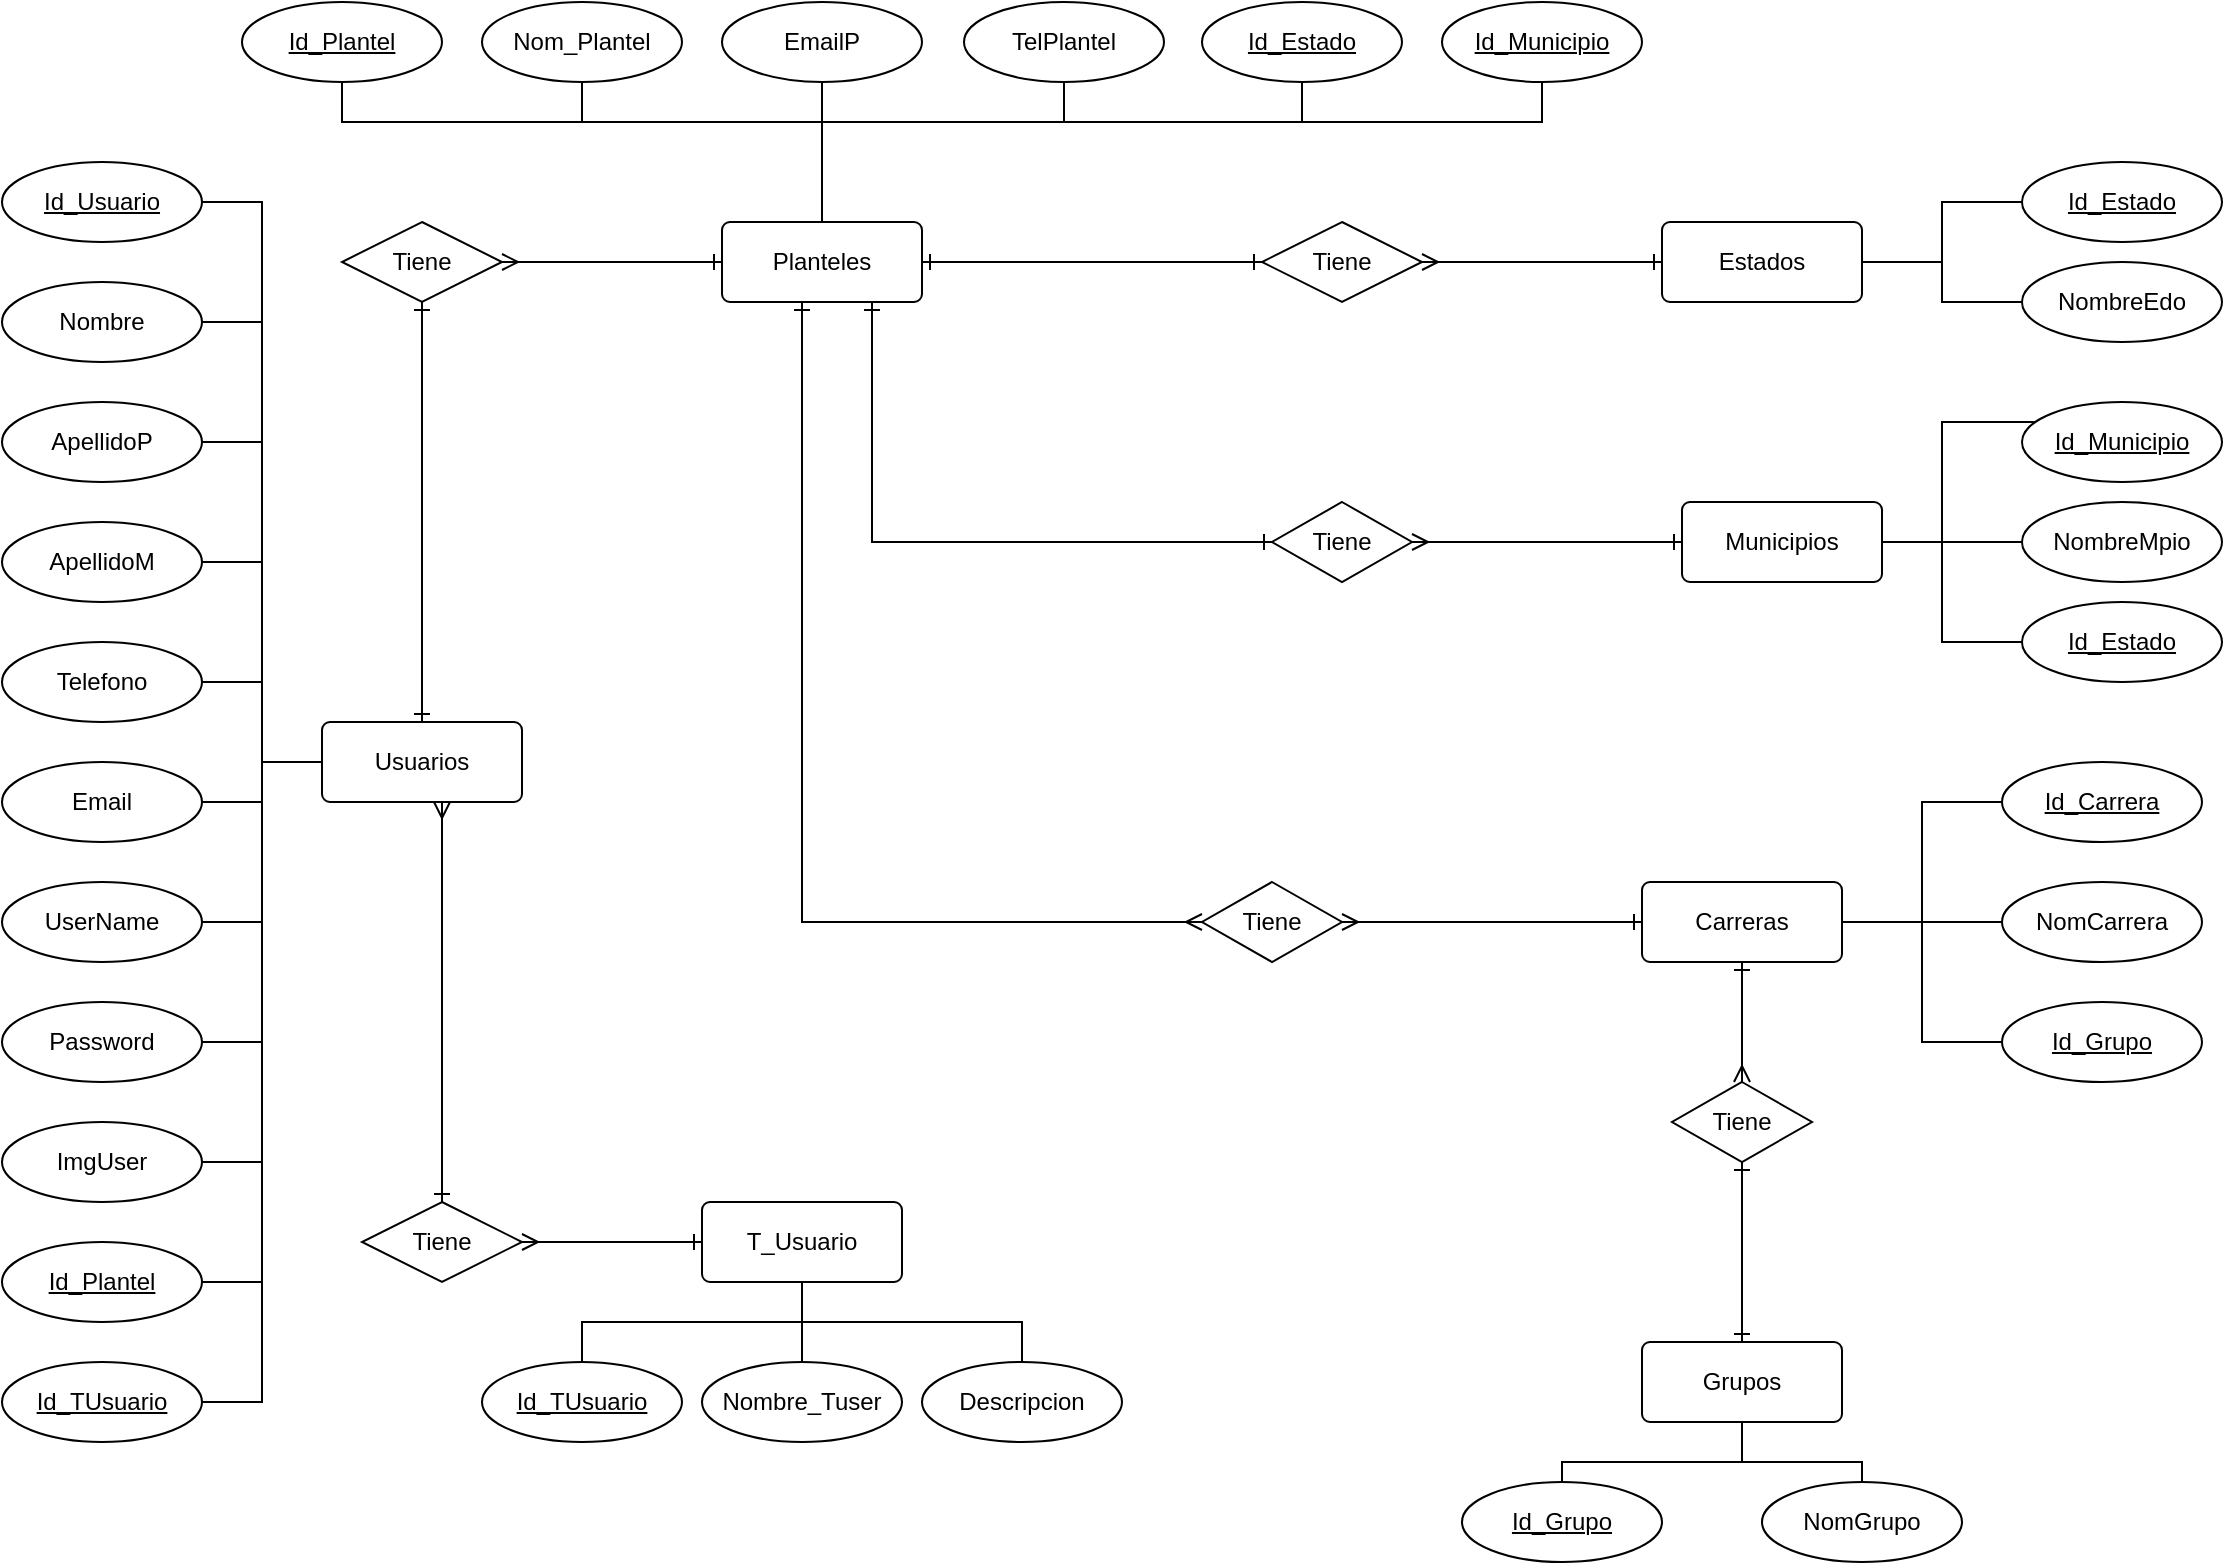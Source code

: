 <mxfile version="22.0.4" type="github">
  <diagram id="R2lEEEUBdFMjLlhIrx00" name="modelo_E-R">
    <mxGraphModel dx="1173" dy="1735" grid="1" gridSize="10" guides="1" tooltips="1" connect="1" arrows="1" fold="1" page="1" pageScale="1" pageWidth="850" pageHeight="1100" math="0" shadow="0" extFonts="Permanent Marker^https://fonts.googleapis.com/css?family=Permanent+Marker">
      <root>
        <mxCell id="0" />
        <mxCell id="1" parent="0" />
        <mxCell id="c_MIl92OtCC0vAHZhnYI-29" style="edgeStyle=orthogonalEdgeStyle;rounded=0;orthogonalLoop=1;jettySize=auto;html=1;entryX=0.5;entryY=0;entryDx=0;entryDy=0;startArrow=ERmany;startFill=0;endArrow=ERone;endFill=0;" edge="1" parent="1" source="c_MIl92OtCC0vAHZhnYI-3" target="c_MIl92OtCC0vAHZhnYI-27">
          <mxGeometry relative="1" as="geometry">
            <Array as="points">
              <mxPoint x="260" y="340" />
              <mxPoint x="260" y="340" />
            </Array>
          </mxGeometry>
        </mxCell>
        <mxCell id="c_MIl92OtCC0vAHZhnYI-3" value="Usuarios" style="rounded=1;arcSize=10;whiteSpace=wrap;html=1;align=center;" vertex="1" parent="1">
          <mxGeometry x="200" y="200" width="100" height="40" as="geometry" />
        </mxCell>
        <mxCell id="c_MIl92OtCC0vAHZhnYI-16" style="edgeStyle=orthogonalEdgeStyle;rounded=0;orthogonalLoop=1;jettySize=auto;html=1;entryX=0;entryY=0.5;entryDx=0;entryDy=0;endArrow=none;endFill=0;" edge="1" parent="1" source="c_MIl92OtCC0vAHZhnYI-4" target="c_MIl92OtCC0vAHZhnYI-3">
          <mxGeometry relative="1" as="geometry" />
        </mxCell>
        <mxCell id="c_MIl92OtCC0vAHZhnYI-4" value="Id_Usuario" style="ellipse;whiteSpace=wrap;html=1;align=center;fontStyle=4;" vertex="1" parent="1">
          <mxGeometry x="40" y="-80" width="100" height="40" as="geometry" />
        </mxCell>
        <mxCell id="c_MIl92OtCC0vAHZhnYI-17" style="edgeStyle=orthogonalEdgeStyle;rounded=0;orthogonalLoop=1;jettySize=auto;html=1;entryX=0;entryY=0.5;entryDx=0;entryDy=0;endArrow=none;endFill=0;" edge="1" parent="1" source="c_MIl92OtCC0vAHZhnYI-5" target="c_MIl92OtCC0vAHZhnYI-3">
          <mxGeometry relative="1" as="geometry" />
        </mxCell>
        <mxCell id="c_MIl92OtCC0vAHZhnYI-5" value="Nombre" style="ellipse;whiteSpace=wrap;html=1;align=center;" vertex="1" parent="1">
          <mxGeometry x="40" y="-20" width="100" height="40" as="geometry" />
        </mxCell>
        <mxCell id="c_MIl92OtCC0vAHZhnYI-18" style="edgeStyle=orthogonalEdgeStyle;rounded=0;orthogonalLoop=1;jettySize=auto;html=1;entryX=0;entryY=0.5;entryDx=0;entryDy=0;endArrow=none;endFill=0;" edge="1" parent="1" source="c_MIl92OtCC0vAHZhnYI-6" target="c_MIl92OtCC0vAHZhnYI-3">
          <mxGeometry relative="1" as="geometry" />
        </mxCell>
        <mxCell id="c_MIl92OtCC0vAHZhnYI-6" value="ApellidoP" style="ellipse;whiteSpace=wrap;html=1;align=center;" vertex="1" parent="1">
          <mxGeometry x="40" y="40" width="100" height="40" as="geometry" />
        </mxCell>
        <mxCell id="c_MIl92OtCC0vAHZhnYI-19" style="edgeStyle=orthogonalEdgeStyle;rounded=0;orthogonalLoop=1;jettySize=auto;html=1;entryX=0;entryY=0.5;entryDx=0;entryDy=0;endArrow=none;endFill=0;" edge="1" parent="1" source="c_MIl92OtCC0vAHZhnYI-7" target="c_MIl92OtCC0vAHZhnYI-3">
          <mxGeometry relative="1" as="geometry">
            <mxPoint x="150" y="190" as="targetPoint" />
          </mxGeometry>
        </mxCell>
        <mxCell id="c_MIl92OtCC0vAHZhnYI-7" value="ApellidoM" style="ellipse;whiteSpace=wrap;html=1;align=center;" vertex="1" parent="1">
          <mxGeometry x="40" y="100" width="100" height="40" as="geometry" />
        </mxCell>
        <mxCell id="c_MIl92OtCC0vAHZhnYI-20" style="edgeStyle=orthogonalEdgeStyle;rounded=0;orthogonalLoop=1;jettySize=auto;html=1;entryX=0;entryY=0.5;entryDx=0;entryDy=0;endArrow=none;endFill=0;" edge="1" parent="1" source="c_MIl92OtCC0vAHZhnYI-8" target="c_MIl92OtCC0vAHZhnYI-3">
          <mxGeometry relative="1" as="geometry" />
        </mxCell>
        <mxCell id="c_MIl92OtCC0vAHZhnYI-8" value="Telefono" style="ellipse;whiteSpace=wrap;html=1;align=center;" vertex="1" parent="1">
          <mxGeometry x="40" y="160" width="100" height="40" as="geometry" />
        </mxCell>
        <mxCell id="c_MIl92OtCC0vAHZhnYI-21" style="edgeStyle=orthogonalEdgeStyle;rounded=0;orthogonalLoop=1;jettySize=auto;html=1;exitX=1;exitY=0.5;exitDx=0;exitDy=0;entryX=0;entryY=0.5;entryDx=0;entryDy=0;endArrow=none;endFill=0;" edge="1" parent="1" source="c_MIl92OtCC0vAHZhnYI-9" target="c_MIl92OtCC0vAHZhnYI-3">
          <mxGeometry relative="1" as="geometry" />
        </mxCell>
        <mxCell id="c_MIl92OtCC0vAHZhnYI-9" value="Email" style="ellipse;whiteSpace=wrap;html=1;align=center;" vertex="1" parent="1">
          <mxGeometry x="40" y="220" width="100" height="40" as="geometry" />
        </mxCell>
        <mxCell id="c_MIl92OtCC0vAHZhnYI-22" style="edgeStyle=orthogonalEdgeStyle;rounded=0;orthogonalLoop=1;jettySize=auto;html=1;entryX=0;entryY=0.5;entryDx=0;entryDy=0;endArrow=none;endFill=0;" edge="1" parent="1" source="c_MIl92OtCC0vAHZhnYI-10" target="c_MIl92OtCC0vAHZhnYI-3">
          <mxGeometry relative="1" as="geometry" />
        </mxCell>
        <mxCell id="c_MIl92OtCC0vAHZhnYI-10" value="UserName" style="ellipse;whiteSpace=wrap;html=1;align=center;" vertex="1" parent="1">
          <mxGeometry x="40" y="280" width="100" height="40" as="geometry" />
        </mxCell>
        <mxCell id="c_MIl92OtCC0vAHZhnYI-23" style="edgeStyle=orthogonalEdgeStyle;rounded=0;orthogonalLoop=1;jettySize=auto;html=1;entryX=0;entryY=0.5;entryDx=0;entryDy=0;endArrow=none;endFill=0;" edge="1" parent="1" source="c_MIl92OtCC0vAHZhnYI-11" target="c_MIl92OtCC0vAHZhnYI-3">
          <mxGeometry relative="1" as="geometry" />
        </mxCell>
        <mxCell id="c_MIl92OtCC0vAHZhnYI-11" value="Password" style="ellipse;whiteSpace=wrap;html=1;align=center;" vertex="1" parent="1">
          <mxGeometry x="40" y="340" width="100" height="40" as="geometry" />
        </mxCell>
        <mxCell id="c_MIl92OtCC0vAHZhnYI-24" style="edgeStyle=orthogonalEdgeStyle;rounded=0;orthogonalLoop=1;jettySize=auto;html=1;entryX=0;entryY=0.5;entryDx=0;entryDy=0;endArrow=none;endFill=0;" edge="1" parent="1" source="c_MIl92OtCC0vAHZhnYI-12" target="c_MIl92OtCC0vAHZhnYI-3">
          <mxGeometry relative="1" as="geometry" />
        </mxCell>
        <mxCell id="c_MIl92OtCC0vAHZhnYI-12" value="ImgUser" style="ellipse;whiteSpace=wrap;html=1;align=center;" vertex="1" parent="1">
          <mxGeometry x="40" y="400" width="100" height="40" as="geometry" />
        </mxCell>
        <mxCell id="c_MIl92OtCC0vAHZhnYI-25" style="edgeStyle=orthogonalEdgeStyle;rounded=0;orthogonalLoop=1;jettySize=auto;html=1;entryX=0;entryY=0.5;entryDx=0;entryDy=0;endArrow=none;endFill=0;" edge="1" parent="1" source="c_MIl92OtCC0vAHZhnYI-14" target="c_MIl92OtCC0vAHZhnYI-3">
          <mxGeometry relative="1" as="geometry" />
        </mxCell>
        <mxCell id="c_MIl92OtCC0vAHZhnYI-14" value="Id_Plantel" style="ellipse;whiteSpace=wrap;html=1;align=center;fontStyle=4;" vertex="1" parent="1">
          <mxGeometry x="40" y="460" width="100" height="40" as="geometry" />
        </mxCell>
        <mxCell id="c_MIl92OtCC0vAHZhnYI-26" style="edgeStyle=orthogonalEdgeStyle;rounded=0;orthogonalLoop=1;jettySize=auto;html=1;exitX=1;exitY=0.5;exitDx=0;exitDy=0;entryX=0;entryY=0.5;entryDx=0;entryDy=0;endArrow=none;endFill=0;" edge="1" parent="1" source="c_MIl92OtCC0vAHZhnYI-15" target="c_MIl92OtCC0vAHZhnYI-3">
          <mxGeometry relative="1" as="geometry" />
        </mxCell>
        <mxCell id="c_MIl92OtCC0vAHZhnYI-15" value="Id_TUsuario" style="ellipse;whiteSpace=wrap;html=1;align=center;fontStyle=4;" vertex="1" parent="1">
          <mxGeometry x="40" y="520" width="100" height="40" as="geometry" />
        </mxCell>
        <mxCell id="c_MIl92OtCC0vAHZhnYI-30" value="" style="edgeStyle=orthogonalEdgeStyle;rounded=0;orthogonalLoop=1;jettySize=auto;html=1;endArrow=ERone;endFill=0;startArrow=ERmany;startFill=0;" edge="1" parent="1" source="c_MIl92OtCC0vAHZhnYI-27" target="c_MIl92OtCC0vAHZhnYI-28">
          <mxGeometry relative="1" as="geometry" />
        </mxCell>
        <mxCell id="c_MIl92OtCC0vAHZhnYI-27" value="Tiene" style="shape=rhombus;perimeter=rhombusPerimeter;whiteSpace=wrap;html=1;align=center;" vertex="1" parent="1">
          <mxGeometry x="220" y="440" width="80" height="40" as="geometry" />
        </mxCell>
        <mxCell id="c_MIl92OtCC0vAHZhnYI-28" value="T_Usuario" style="rounded=1;arcSize=10;whiteSpace=wrap;html=1;align=center;" vertex="1" parent="1">
          <mxGeometry x="390" y="440" width="100" height="40" as="geometry" />
        </mxCell>
        <mxCell id="c_MIl92OtCC0vAHZhnYI-77" style="edgeStyle=orthogonalEdgeStyle;rounded=0;orthogonalLoop=1;jettySize=auto;html=1;entryX=0.5;entryY=1;entryDx=0;entryDy=0;endArrow=none;endFill=0;exitX=0.5;exitY=0;exitDx=0;exitDy=0;" edge="1" parent="1" source="c_MIl92OtCC0vAHZhnYI-31" target="c_MIl92OtCC0vAHZhnYI-28">
          <mxGeometry relative="1" as="geometry">
            <Array as="points">
              <mxPoint x="330" y="500" />
              <mxPoint x="440" y="500" />
            </Array>
          </mxGeometry>
        </mxCell>
        <mxCell id="c_MIl92OtCC0vAHZhnYI-31" value="Id_TUsuario" style="ellipse;whiteSpace=wrap;html=1;align=center;fontStyle=4;" vertex="1" parent="1">
          <mxGeometry x="280" y="520" width="100" height="40" as="geometry" />
        </mxCell>
        <mxCell id="c_MIl92OtCC0vAHZhnYI-78" value="" style="edgeStyle=orthogonalEdgeStyle;rounded=0;orthogonalLoop=1;jettySize=auto;html=1;endArrow=none;endFill=0;" edge="1" parent="1" source="c_MIl92OtCC0vAHZhnYI-32" target="c_MIl92OtCC0vAHZhnYI-28">
          <mxGeometry relative="1" as="geometry" />
        </mxCell>
        <mxCell id="c_MIl92OtCC0vAHZhnYI-32" value="Nombre_Tuser" style="ellipse;whiteSpace=wrap;html=1;align=center;fontStyle=0;" vertex="1" parent="1">
          <mxGeometry x="390" y="520" width="100" height="40" as="geometry" />
        </mxCell>
        <mxCell id="c_MIl92OtCC0vAHZhnYI-79" style="edgeStyle=orthogonalEdgeStyle;rounded=0;orthogonalLoop=1;jettySize=auto;html=1;entryX=0.5;entryY=1;entryDx=0;entryDy=0;endArrow=none;endFill=0;" edge="1" parent="1" source="c_MIl92OtCC0vAHZhnYI-33" target="c_MIl92OtCC0vAHZhnYI-28">
          <mxGeometry relative="1" as="geometry">
            <Array as="points">
              <mxPoint x="550" y="500" />
              <mxPoint x="440" y="500" />
            </Array>
          </mxGeometry>
        </mxCell>
        <mxCell id="c_MIl92OtCC0vAHZhnYI-33" value="Descripcion" style="ellipse;whiteSpace=wrap;html=1;align=center;fontStyle=0;" vertex="1" parent="1">
          <mxGeometry x="500" y="520" width="100" height="40" as="geometry" />
        </mxCell>
        <mxCell id="c_MIl92OtCC0vAHZhnYI-65" style="edgeStyle=orthogonalEdgeStyle;rounded=0;orthogonalLoop=1;jettySize=auto;html=1;endArrow=ERone;endFill=0;startArrow=ERone;startFill=0;" edge="1" parent="1" source="c_MIl92OtCC0vAHZhnYI-38" target="c_MIl92OtCC0vAHZhnYI-63">
          <mxGeometry relative="1" as="geometry" />
        </mxCell>
        <mxCell id="c_MIl92OtCC0vAHZhnYI-38" value="Planteles" style="rounded=1;arcSize=10;whiteSpace=wrap;html=1;align=center;" vertex="1" parent="1">
          <mxGeometry x="400" y="-50" width="100" height="40" as="geometry" />
        </mxCell>
        <mxCell id="c_MIl92OtCC0vAHZhnYI-47" style="edgeStyle=orthogonalEdgeStyle;rounded=0;orthogonalLoop=1;jettySize=auto;html=1;exitX=0.5;exitY=1;exitDx=0;exitDy=0;entryX=0.5;entryY=0;entryDx=0;entryDy=0;endArrow=none;endFill=0;" edge="1" parent="1" source="c_MIl92OtCC0vAHZhnYI-39" target="c_MIl92OtCC0vAHZhnYI-38">
          <mxGeometry relative="1" as="geometry">
            <Array as="points">
              <mxPoint x="210" y="-100" />
              <mxPoint x="450" y="-100" />
            </Array>
          </mxGeometry>
        </mxCell>
        <mxCell id="c_MIl92OtCC0vAHZhnYI-39" value="Id_Plantel" style="ellipse;whiteSpace=wrap;html=1;align=center;fontStyle=4;" vertex="1" parent="1">
          <mxGeometry x="160" y="-160" width="100" height="40" as="geometry" />
        </mxCell>
        <mxCell id="c_MIl92OtCC0vAHZhnYI-48" style="edgeStyle=orthogonalEdgeStyle;rounded=0;orthogonalLoop=1;jettySize=auto;html=1;entryX=0.5;entryY=0;entryDx=0;entryDy=0;endArrow=none;endFill=0;" edge="1" parent="1" source="c_MIl92OtCC0vAHZhnYI-41" target="c_MIl92OtCC0vAHZhnYI-38">
          <mxGeometry relative="1" as="geometry">
            <Array as="points">
              <mxPoint x="330" y="-100" />
              <mxPoint x="450" y="-100" />
            </Array>
          </mxGeometry>
        </mxCell>
        <mxCell id="c_MIl92OtCC0vAHZhnYI-41" value="Nom_Plantel" style="ellipse;whiteSpace=wrap;html=1;align=center;" vertex="1" parent="1">
          <mxGeometry x="280" y="-160" width="100" height="40" as="geometry" />
        </mxCell>
        <mxCell id="c_MIl92OtCC0vAHZhnYI-49" value="" style="edgeStyle=orthogonalEdgeStyle;rounded=0;orthogonalLoop=1;jettySize=auto;html=1;endArrow=none;endFill=0;" edge="1" parent="1" source="c_MIl92OtCC0vAHZhnYI-42" target="c_MIl92OtCC0vAHZhnYI-38">
          <mxGeometry relative="1" as="geometry" />
        </mxCell>
        <mxCell id="c_MIl92OtCC0vAHZhnYI-42" value="EmailP" style="ellipse;whiteSpace=wrap;html=1;align=center;" vertex="1" parent="1">
          <mxGeometry x="400" y="-160" width="100" height="40" as="geometry" />
        </mxCell>
        <mxCell id="c_MIl92OtCC0vAHZhnYI-50" style="edgeStyle=orthogonalEdgeStyle;rounded=0;orthogonalLoop=1;jettySize=auto;html=1;entryX=0.5;entryY=0;entryDx=0;entryDy=0;endArrow=none;endFill=0;" edge="1" parent="1" source="c_MIl92OtCC0vAHZhnYI-43" target="c_MIl92OtCC0vAHZhnYI-38">
          <mxGeometry relative="1" as="geometry">
            <Array as="points">
              <mxPoint x="571" y="-100" />
              <mxPoint x="450" y="-100" />
            </Array>
          </mxGeometry>
        </mxCell>
        <mxCell id="c_MIl92OtCC0vAHZhnYI-43" value="TelPlantel" style="ellipse;whiteSpace=wrap;html=1;align=center;" vertex="1" parent="1">
          <mxGeometry x="521" y="-160" width="100" height="40" as="geometry" />
        </mxCell>
        <mxCell id="c_MIl92OtCC0vAHZhnYI-52" style="edgeStyle=orthogonalEdgeStyle;rounded=0;orthogonalLoop=1;jettySize=auto;html=1;entryX=0.5;entryY=0;entryDx=0;entryDy=0;endArrow=none;endFill=0;" edge="1" parent="1" source="c_MIl92OtCC0vAHZhnYI-45" target="c_MIl92OtCC0vAHZhnYI-38">
          <mxGeometry relative="1" as="geometry">
            <Array as="points">
              <mxPoint x="810" y="-100" />
              <mxPoint x="450" y="-100" />
            </Array>
          </mxGeometry>
        </mxCell>
        <mxCell id="c_MIl92OtCC0vAHZhnYI-45" value="Id_Municipio" style="ellipse;whiteSpace=wrap;html=1;align=center;fontStyle=4;" vertex="1" parent="1">
          <mxGeometry x="760" y="-160" width="100" height="40" as="geometry" />
        </mxCell>
        <mxCell id="c_MIl92OtCC0vAHZhnYI-51" style="edgeStyle=orthogonalEdgeStyle;rounded=0;orthogonalLoop=1;jettySize=auto;html=1;entryX=0.5;entryY=0;entryDx=0;entryDy=0;endArrow=none;endFill=0;" edge="1" parent="1" source="c_MIl92OtCC0vAHZhnYI-46" target="c_MIl92OtCC0vAHZhnYI-38">
          <mxGeometry relative="1" as="geometry">
            <Array as="points">
              <mxPoint x="690" y="-100" />
              <mxPoint x="450" y="-100" />
            </Array>
          </mxGeometry>
        </mxCell>
        <mxCell id="c_MIl92OtCC0vAHZhnYI-46" value="Id_Estado" style="ellipse;whiteSpace=wrap;html=1;align=center;fontStyle=4;" vertex="1" parent="1">
          <mxGeometry x="640" y="-160" width="100" height="40" as="geometry" />
        </mxCell>
        <mxCell id="c_MIl92OtCC0vAHZhnYI-54" style="edgeStyle=orthogonalEdgeStyle;rounded=0;orthogonalLoop=1;jettySize=auto;html=1;startArrow=ERone;startFill=0;endArrow=ERone;endFill=0;" edge="1" parent="1" source="c_MIl92OtCC0vAHZhnYI-53" target="c_MIl92OtCC0vAHZhnYI-3">
          <mxGeometry relative="1" as="geometry" />
        </mxCell>
        <mxCell id="c_MIl92OtCC0vAHZhnYI-53" value="Tiene" style="shape=rhombus;perimeter=rhombusPerimeter;whiteSpace=wrap;html=1;align=center;" vertex="1" parent="1">
          <mxGeometry x="210" y="-50" width="80" height="40" as="geometry" />
        </mxCell>
        <mxCell id="c_MIl92OtCC0vAHZhnYI-55" style="edgeStyle=orthogonalEdgeStyle;rounded=0;orthogonalLoop=1;jettySize=auto;html=1;startArrow=ERone;startFill=0;endArrow=ERmany;endFill=0;entryX=1;entryY=0.5;entryDx=0;entryDy=0;exitX=0;exitY=0.5;exitDx=0;exitDy=0;" edge="1" parent="1" source="c_MIl92OtCC0vAHZhnYI-38" target="c_MIl92OtCC0vAHZhnYI-53">
          <mxGeometry relative="1" as="geometry">
            <mxPoint x="400" y="-60" as="sourcePoint" />
            <mxPoint x="330" y="180" as="targetPoint" />
            <Array as="points">
              <mxPoint x="340" y="-30" />
              <mxPoint x="340" y="-30" />
            </Array>
          </mxGeometry>
        </mxCell>
        <mxCell id="c_MIl92OtCC0vAHZhnYI-60" style="edgeStyle=orthogonalEdgeStyle;rounded=0;orthogonalLoop=1;jettySize=auto;html=1;endArrow=none;endFill=0;" edge="1" parent="1" source="c_MIl92OtCC0vAHZhnYI-57" target="c_MIl92OtCC0vAHZhnYI-58">
          <mxGeometry relative="1" as="geometry">
            <Array as="points">
              <mxPoint x="1010" y="-30" />
              <mxPoint x="1010" y="-60" />
            </Array>
          </mxGeometry>
        </mxCell>
        <mxCell id="c_MIl92OtCC0vAHZhnYI-61" style="edgeStyle=orthogonalEdgeStyle;rounded=0;orthogonalLoop=1;jettySize=auto;html=1;endArrow=none;endFill=0;" edge="1" parent="1" source="c_MIl92OtCC0vAHZhnYI-57" target="c_MIl92OtCC0vAHZhnYI-59">
          <mxGeometry relative="1" as="geometry" />
        </mxCell>
        <mxCell id="c_MIl92OtCC0vAHZhnYI-64" style="edgeStyle=orthogonalEdgeStyle;rounded=0;orthogonalLoop=1;jettySize=auto;html=1;entryX=1;entryY=0.5;entryDx=0;entryDy=0;endArrow=ERmany;endFill=0;startArrow=ERone;startFill=0;" edge="1" parent="1" source="c_MIl92OtCC0vAHZhnYI-57" target="c_MIl92OtCC0vAHZhnYI-63">
          <mxGeometry relative="1" as="geometry">
            <Array as="points">
              <mxPoint x="790" y="-30" />
              <mxPoint x="790" y="-30" />
            </Array>
          </mxGeometry>
        </mxCell>
        <mxCell id="c_MIl92OtCC0vAHZhnYI-57" value="Estados" style="rounded=1;arcSize=10;whiteSpace=wrap;html=1;align=center;" vertex="1" parent="1">
          <mxGeometry x="870" y="-50" width="100" height="40" as="geometry" />
        </mxCell>
        <mxCell id="c_MIl92OtCC0vAHZhnYI-58" value="Id_Estado" style="ellipse;whiteSpace=wrap;html=1;align=center;fontStyle=4;" vertex="1" parent="1">
          <mxGeometry x="1050" y="-80" width="100" height="40" as="geometry" />
        </mxCell>
        <mxCell id="c_MIl92OtCC0vAHZhnYI-59" value="NombreEdo" style="ellipse;whiteSpace=wrap;html=1;align=center;fontStyle=0;" vertex="1" parent="1">
          <mxGeometry x="1050" y="-30" width="100" height="40" as="geometry" />
        </mxCell>
        <mxCell id="c_MIl92OtCC0vAHZhnYI-63" value="Tiene" style="shape=rhombus;perimeter=rhombusPerimeter;whiteSpace=wrap;html=1;align=center;" vertex="1" parent="1">
          <mxGeometry x="670" y="-50" width="80" height="40" as="geometry" />
        </mxCell>
        <mxCell id="c_MIl92OtCC0vAHZhnYI-69" style="edgeStyle=orthogonalEdgeStyle;rounded=0;orthogonalLoop=1;jettySize=auto;html=1;endArrow=ERone;endFill=0;startArrow=ERmany;startFill=0;" edge="1" parent="1" source="c_MIl92OtCC0vAHZhnYI-66" target="c_MIl92OtCC0vAHZhnYI-68">
          <mxGeometry relative="1" as="geometry">
            <Array as="points">
              <mxPoint x="900" y="90" />
            </Array>
          </mxGeometry>
        </mxCell>
        <mxCell id="c_MIl92OtCC0vAHZhnYI-66" value="Tiene" style="shape=rhombus;perimeter=rhombusPerimeter;whiteSpace=wrap;html=1;align=center;" vertex="1" parent="1">
          <mxGeometry x="675" y="90" width="70" height="40" as="geometry" />
        </mxCell>
        <mxCell id="c_MIl92OtCC0vAHZhnYI-67" style="edgeStyle=orthogonalEdgeStyle;rounded=0;orthogonalLoop=1;jettySize=auto;html=1;endArrow=ERone;endFill=0;startArrow=ERone;startFill=0;entryX=0;entryY=0.5;entryDx=0;entryDy=0;exitX=0.75;exitY=1;exitDx=0;exitDy=0;" edge="1" parent="1" source="c_MIl92OtCC0vAHZhnYI-38" target="c_MIl92OtCC0vAHZhnYI-66">
          <mxGeometry relative="1" as="geometry">
            <mxPoint x="490" y="30" as="sourcePoint" />
            <mxPoint x="710" y="50" as="targetPoint" />
            <Array as="points">
              <mxPoint x="475" y="110" />
            </Array>
          </mxGeometry>
        </mxCell>
        <mxCell id="c_MIl92OtCC0vAHZhnYI-72" style="edgeStyle=orthogonalEdgeStyle;rounded=0;orthogonalLoop=1;jettySize=auto;html=1;endArrow=none;endFill=0;" edge="1" parent="1" source="c_MIl92OtCC0vAHZhnYI-68" target="c_MIl92OtCC0vAHZhnYI-70">
          <mxGeometry relative="1" as="geometry">
            <Array as="points">
              <mxPoint x="1010" y="110" />
              <mxPoint x="1010" y="50" />
            </Array>
          </mxGeometry>
        </mxCell>
        <mxCell id="c_MIl92OtCC0vAHZhnYI-73" style="edgeStyle=orthogonalEdgeStyle;rounded=0;orthogonalLoop=1;jettySize=auto;html=1;endArrow=none;endFill=0;" edge="1" parent="1" source="c_MIl92OtCC0vAHZhnYI-68" target="c_MIl92OtCC0vAHZhnYI-71">
          <mxGeometry relative="1" as="geometry">
            <Array as="points">
              <mxPoint x="1000" y="110" />
              <mxPoint x="1000" y="110" />
            </Array>
          </mxGeometry>
        </mxCell>
        <mxCell id="c_MIl92OtCC0vAHZhnYI-68" value="Municipios" style="rounded=1;arcSize=10;whiteSpace=wrap;html=1;align=center;" vertex="1" parent="1">
          <mxGeometry x="880" y="90" width="100" height="40" as="geometry" />
        </mxCell>
        <mxCell id="c_MIl92OtCC0vAHZhnYI-70" value="Id_Municipio" style="ellipse;whiteSpace=wrap;html=1;align=center;fontStyle=4;" vertex="1" parent="1">
          <mxGeometry x="1050" y="40" width="100" height="40" as="geometry" />
        </mxCell>
        <mxCell id="c_MIl92OtCC0vAHZhnYI-71" value="NombreMpio" style="ellipse;whiteSpace=wrap;html=1;align=center;fontStyle=0;" vertex="1" parent="1">
          <mxGeometry x="1050" y="90" width="100" height="40" as="geometry" />
        </mxCell>
        <mxCell id="c_MIl92OtCC0vAHZhnYI-74" value="Id_Estado" style="ellipse;whiteSpace=wrap;html=1;align=center;fontStyle=4;" vertex="1" parent="1">
          <mxGeometry x="1050" y="140" width="100" height="40" as="geometry" />
        </mxCell>
        <mxCell id="c_MIl92OtCC0vAHZhnYI-75" style="edgeStyle=orthogonalEdgeStyle;rounded=0;orthogonalLoop=1;jettySize=auto;html=1;endArrow=none;endFill=0;exitX=1;exitY=0.5;exitDx=0;exitDy=0;entryX=0;entryY=0.5;entryDx=0;entryDy=0;" edge="1" parent="1" source="c_MIl92OtCC0vAHZhnYI-68" target="c_MIl92OtCC0vAHZhnYI-74">
          <mxGeometry relative="1" as="geometry">
            <mxPoint x="1040" y="70" as="sourcePoint" />
            <mxPoint x="1130" y="100" as="targetPoint" />
            <Array as="points">
              <mxPoint x="980" y="110" />
              <mxPoint x="1010" y="110" />
              <mxPoint x="1010" y="160" />
            </Array>
          </mxGeometry>
        </mxCell>
        <mxCell id="c_MIl92OtCC0vAHZhnYI-88" style="edgeStyle=orthogonalEdgeStyle;rounded=0;orthogonalLoop=1;jettySize=auto;html=1;entryX=0;entryY=0.5;entryDx=0;entryDy=0;endArrow=none;endFill=0;" edge="1" parent="1" source="c_MIl92OtCC0vAHZhnYI-82" target="c_MIl92OtCC0vAHZhnYI-86">
          <mxGeometry relative="1" as="geometry">
            <Array as="points">
              <mxPoint x="1000" y="300" />
              <mxPoint x="1000" y="240" />
            </Array>
          </mxGeometry>
        </mxCell>
        <mxCell id="c_MIl92OtCC0vAHZhnYI-82" value="Carreras" style="rounded=1;arcSize=10;whiteSpace=wrap;html=1;align=center;" vertex="1" parent="1">
          <mxGeometry x="860" y="280" width="100" height="40" as="geometry" />
        </mxCell>
        <mxCell id="c_MIl92OtCC0vAHZhnYI-83" style="edgeStyle=orthogonalEdgeStyle;rounded=0;orthogonalLoop=1;jettySize=auto;html=1;endArrow=ERone;endFill=0;startArrow=ERmany;startFill=0;exitX=1;exitY=0.5;exitDx=0;exitDy=0;entryX=0;entryY=0.5;entryDx=0;entryDy=0;" edge="1" parent="1" source="c_MIl92OtCC0vAHZhnYI-84" target="c_MIl92OtCC0vAHZhnYI-82">
          <mxGeometry relative="1" as="geometry">
            <mxPoint x="850" y="259" as="targetPoint" />
            <Array as="points" />
            <mxPoint x="689.97" y="259.43" as="sourcePoint" />
          </mxGeometry>
        </mxCell>
        <mxCell id="c_MIl92OtCC0vAHZhnYI-84" value="Tiene" style="shape=rhombus;perimeter=rhombusPerimeter;whiteSpace=wrap;html=1;align=center;" vertex="1" parent="1">
          <mxGeometry x="640" y="280" width="70" height="40" as="geometry" />
        </mxCell>
        <mxCell id="c_MIl92OtCC0vAHZhnYI-85" style="edgeStyle=orthogonalEdgeStyle;rounded=0;orthogonalLoop=1;jettySize=auto;html=1;endArrow=ERmany;endFill=0;startArrow=ERone;startFill=0;exitX=0.4;exitY=0.966;exitDx=0;exitDy=0;exitPerimeter=0;" edge="1" parent="1">
          <mxGeometry relative="1" as="geometry">
            <mxPoint x="440" y="-10.0" as="sourcePoint" />
            <mxPoint x="640" y="300" as="targetPoint" />
            <Array as="points">
              <mxPoint x="440" y="300" />
              <mxPoint x="640" y="300" />
            </Array>
          </mxGeometry>
        </mxCell>
        <mxCell id="c_MIl92OtCC0vAHZhnYI-86" value="Id_Carrera" style="ellipse;whiteSpace=wrap;html=1;align=center;fontStyle=4;" vertex="1" parent="1">
          <mxGeometry x="1040" y="220" width="100" height="40" as="geometry" />
        </mxCell>
        <mxCell id="c_MIl92OtCC0vAHZhnYI-87" value="NomCarrera" style="ellipse;whiteSpace=wrap;html=1;align=center;" vertex="1" parent="1">
          <mxGeometry x="1040" y="280" width="100" height="40" as="geometry" />
        </mxCell>
        <mxCell id="c_MIl92OtCC0vAHZhnYI-89" style="edgeStyle=orthogonalEdgeStyle;rounded=0;orthogonalLoop=1;jettySize=auto;html=1;endArrow=none;endFill=0;" edge="1" parent="1" source="c_MIl92OtCC0vAHZhnYI-82">
          <mxGeometry relative="1" as="geometry">
            <mxPoint x="1040" y="300" as="targetPoint" />
            <Array as="points">
              <mxPoint x="1000" y="260" />
              <mxPoint x="1000" y="300" />
              <mxPoint x="1037" y="300" />
            </Array>
          </mxGeometry>
        </mxCell>
        <mxCell id="c_MIl92OtCC0vAHZhnYI-90" value="Id_Grupo" style="ellipse;whiteSpace=wrap;html=1;align=center;fontStyle=4" vertex="1" parent="1">
          <mxGeometry x="1040" y="340" width="100" height="40" as="geometry" />
        </mxCell>
        <mxCell id="c_MIl92OtCC0vAHZhnYI-92" style="edgeStyle=orthogonalEdgeStyle;rounded=0;orthogonalLoop=1;jettySize=auto;html=1;endArrow=none;endFill=0;exitX=1;exitY=0.5;exitDx=0;exitDy=0;" edge="1" parent="1" source="c_MIl92OtCC0vAHZhnYI-82">
          <mxGeometry relative="1" as="geometry">
            <mxPoint x="990" y="270" as="sourcePoint" />
            <mxPoint x="1040" y="360" as="targetPoint" />
            <Array as="points">
              <mxPoint x="1000" y="300" />
              <mxPoint x="1000" y="360" />
            </Array>
          </mxGeometry>
        </mxCell>
        <mxCell id="c_MIl92OtCC0vAHZhnYI-94" value="Grupos" style="rounded=1;arcSize=10;whiteSpace=wrap;html=1;align=center;" vertex="1" parent="1">
          <mxGeometry x="860" y="510" width="100" height="40" as="geometry" />
        </mxCell>
        <mxCell id="c_MIl92OtCC0vAHZhnYI-101" value="" style="edgeStyle=orthogonalEdgeStyle;rounded=0;orthogonalLoop=1;jettySize=auto;html=1;endArrow=ERone;endFill=0;startArrow=ERmany;startFill=0;" edge="1" parent="1" source="c_MIl92OtCC0vAHZhnYI-95" target="c_MIl92OtCC0vAHZhnYI-82">
          <mxGeometry relative="1" as="geometry" />
        </mxCell>
        <mxCell id="c_MIl92OtCC0vAHZhnYI-102" value="" style="edgeStyle=orthogonalEdgeStyle;rounded=0;orthogonalLoop=1;jettySize=auto;html=1;endArrow=ERone;endFill=0;startArrow=ERone;startFill=0;" edge="1" parent="1" source="c_MIl92OtCC0vAHZhnYI-95" target="c_MIl92OtCC0vAHZhnYI-94">
          <mxGeometry relative="1" as="geometry" />
        </mxCell>
        <mxCell id="c_MIl92OtCC0vAHZhnYI-95" value="Tiene" style="shape=rhombus;perimeter=rhombusPerimeter;whiteSpace=wrap;html=1;align=center;" vertex="1" parent="1">
          <mxGeometry x="875" y="380" width="70" height="40" as="geometry" />
        </mxCell>
        <mxCell id="c_MIl92OtCC0vAHZhnYI-99" style="edgeStyle=orthogonalEdgeStyle;rounded=0;orthogonalLoop=1;jettySize=auto;html=1;entryX=0.5;entryY=1;entryDx=0;entryDy=0;endArrow=none;endFill=0;" edge="1" parent="1" source="c_MIl92OtCC0vAHZhnYI-97" target="c_MIl92OtCC0vAHZhnYI-94">
          <mxGeometry relative="1" as="geometry">
            <Array as="points">
              <mxPoint x="820" y="570" />
              <mxPoint x="910" y="570" />
            </Array>
          </mxGeometry>
        </mxCell>
        <mxCell id="c_MIl92OtCC0vAHZhnYI-97" value="Id_Grupo" style="ellipse;whiteSpace=wrap;html=1;align=center;fontStyle=4" vertex="1" parent="1">
          <mxGeometry x="770" y="580" width="100" height="40" as="geometry" />
        </mxCell>
        <mxCell id="c_MIl92OtCC0vAHZhnYI-100" style="edgeStyle=orthogonalEdgeStyle;rounded=0;orthogonalLoop=1;jettySize=auto;html=1;entryX=0.5;entryY=1;entryDx=0;entryDy=0;endArrow=none;endFill=0;" edge="1" parent="1" source="c_MIl92OtCC0vAHZhnYI-98" target="c_MIl92OtCC0vAHZhnYI-94">
          <mxGeometry relative="1" as="geometry">
            <Array as="points">
              <mxPoint x="970" y="570" />
              <mxPoint x="910" y="570" />
            </Array>
          </mxGeometry>
        </mxCell>
        <mxCell id="c_MIl92OtCC0vAHZhnYI-98" value="NomGrupo" style="ellipse;whiteSpace=wrap;html=1;align=center;" vertex="1" parent="1">
          <mxGeometry x="920" y="580" width="100" height="40" as="geometry" />
        </mxCell>
      </root>
    </mxGraphModel>
  </diagram>
</mxfile>
